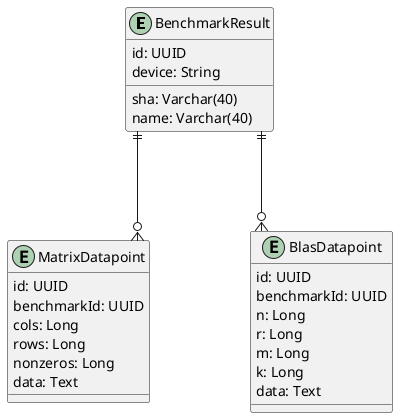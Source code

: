 @startuml

skinparam nodesep 100
skinparam ranksep 100
skinparam linetype ortho

entity BenchmarkResult {
  id: UUID
  sha: Varchar(40)
  name: Varchar(40)
  device: String
}
entity MatrixDatapoint {
  id: UUID
  benchmarkId: UUID
  cols: Long
  rows: Long
  nonzeros: Long
  data: Text
}
entity BlasDatapoint {
  id: UUID
  benchmarkId: UUID
  n: Long
  r: Long
  m: Long
  k: Long
  data: Text
}

BenchmarkResult ||--o{ MatrixDatapoint
BenchmarkResult ||--o{ BlasDatapoint

@enduml
